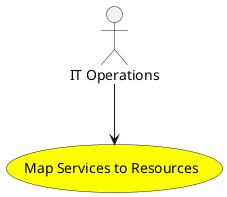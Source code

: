 @startuml


usecase "Map Services to Resources" as MapServicestoResources #yellow

Actor "IT Operations" as ITOperations

ITOperations --> MapServicestoResources











@enduml
